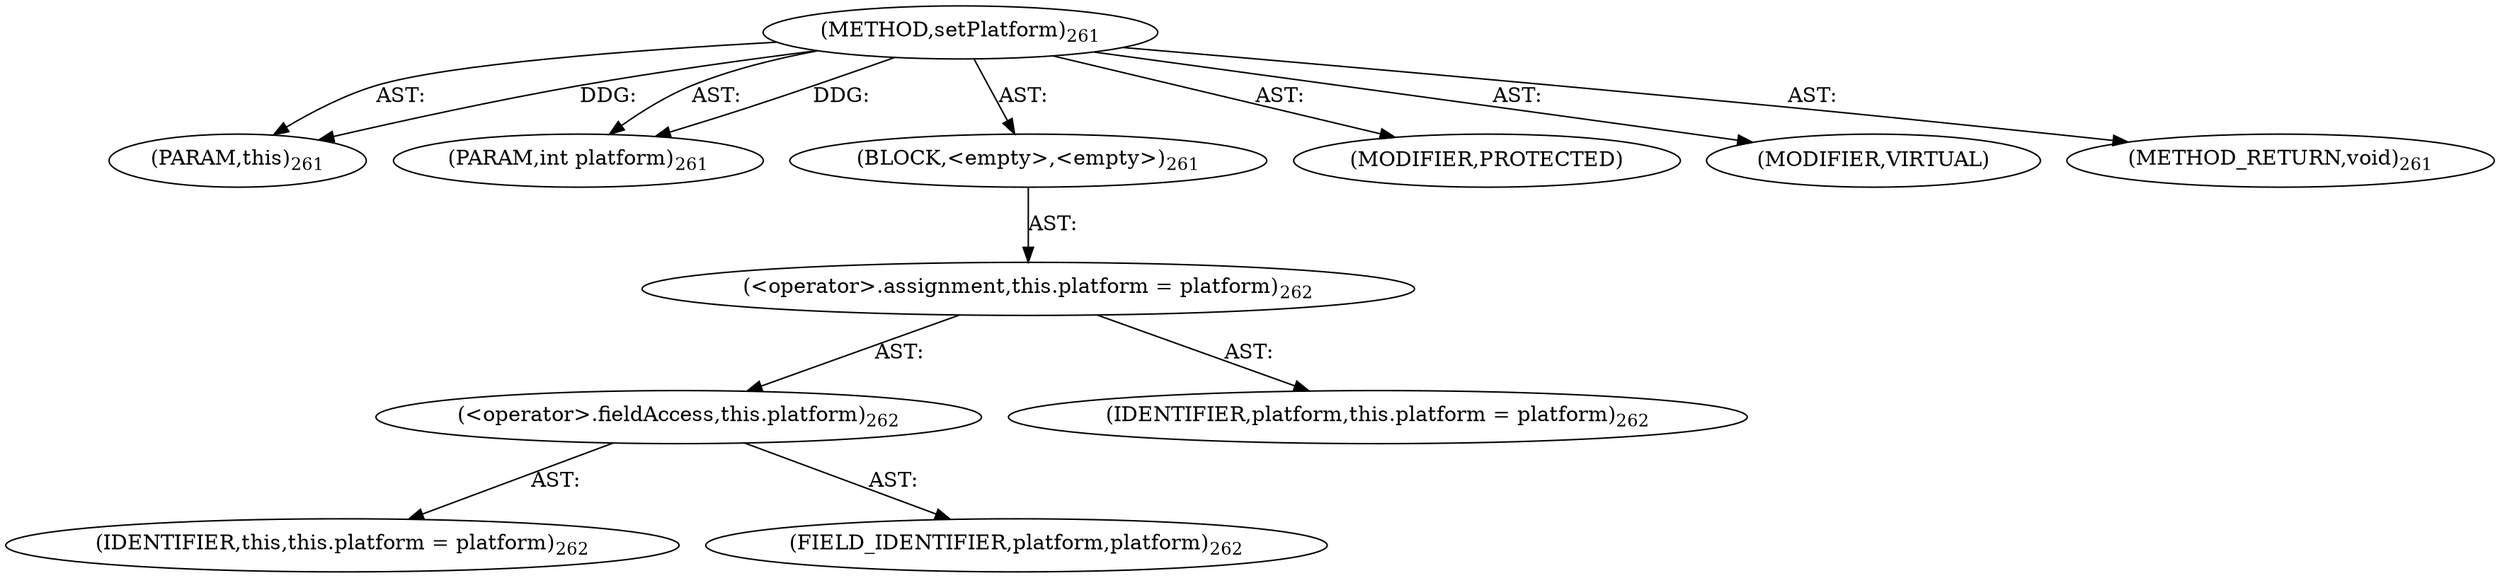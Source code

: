 digraph "setPlatform" {  
"111669149708" [label = <(METHOD,setPlatform)<SUB>261</SUB>> ]
"115964116995" [label = <(PARAM,this)<SUB>261</SUB>> ]
"115964117021" [label = <(PARAM,int platform)<SUB>261</SUB>> ]
"25769803798" [label = <(BLOCK,&lt;empty&gt;,&lt;empty&gt;)<SUB>261</SUB>> ]
"30064771212" [label = <(&lt;operator&gt;.assignment,this.platform = platform)<SUB>262</SUB>> ]
"30064771213" [label = <(&lt;operator&gt;.fieldAccess,this.platform)<SUB>262</SUB>> ]
"68719476749" [label = <(IDENTIFIER,this,this.platform = platform)<SUB>262</SUB>> ]
"55834574880" [label = <(FIELD_IDENTIFIER,platform,platform)<SUB>262</SUB>> ]
"68719476856" [label = <(IDENTIFIER,platform,this.platform = platform)<SUB>262</SUB>> ]
"133143986209" [label = <(MODIFIER,PROTECTED)> ]
"133143986210" [label = <(MODIFIER,VIRTUAL)> ]
"128849018892" [label = <(METHOD_RETURN,void)<SUB>261</SUB>> ]
  "111669149708" -> "115964116995"  [ label = "AST: "] 
  "111669149708" -> "115964117021"  [ label = "AST: "] 
  "111669149708" -> "25769803798"  [ label = "AST: "] 
  "111669149708" -> "133143986209"  [ label = "AST: "] 
  "111669149708" -> "133143986210"  [ label = "AST: "] 
  "111669149708" -> "128849018892"  [ label = "AST: "] 
  "25769803798" -> "30064771212"  [ label = "AST: "] 
  "30064771212" -> "30064771213"  [ label = "AST: "] 
  "30064771212" -> "68719476856"  [ label = "AST: "] 
  "30064771213" -> "68719476749"  [ label = "AST: "] 
  "30064771213" -> "55834574880"  [ label = "AST: "] 
  "111669149708" -> "115964116995"  [ label = "DDG: "] 
  "111669149708" -> "115964117021"  [ label = "DDG: "] 
}
